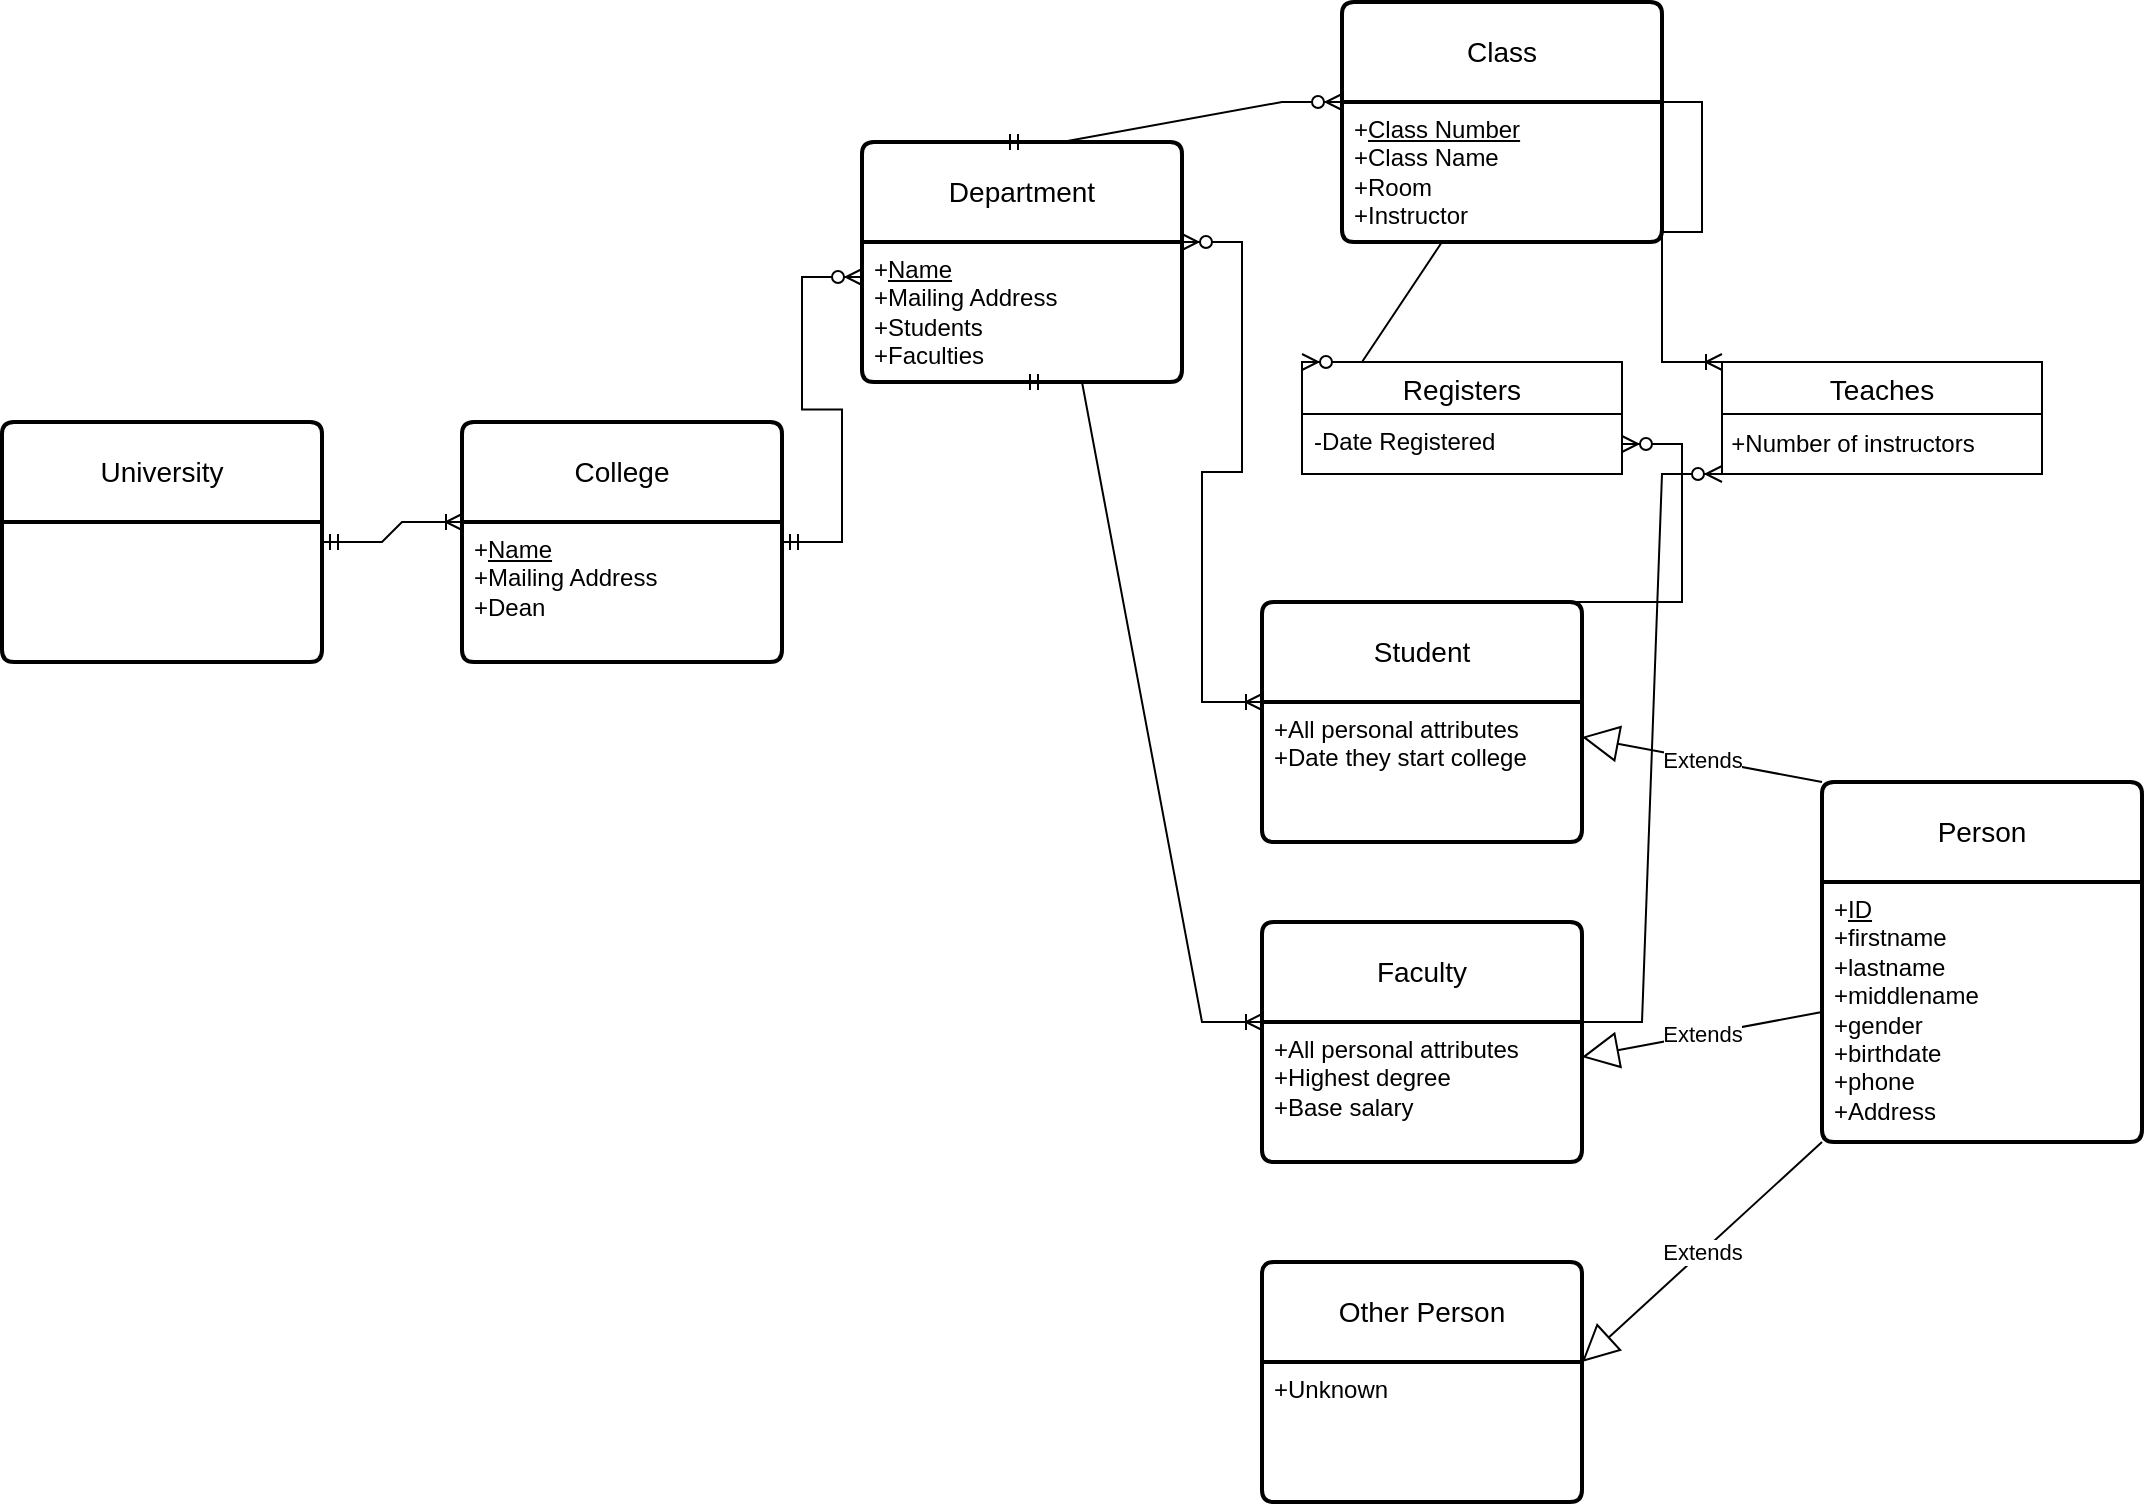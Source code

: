 <mxfile version="26.0.11">
  <diagram id="R2lEEEUBdFMjLlhIrx00" name="Page-1">
    <mxGraphModel dx="1723" dy="557" grid="1" gridSize="10" guides="1" tooltips="1" connect="1" arrows="1" fold="1" page="1" pageScale="1" pageWidth="850" pageHeight="1100" math="0" shadow="0" extFonts="Permanent Marker^https://fonts.googleapis.com/css?family=Permanent+Marker">
      <root>
        <mxCell id="0" />
        <mxCell id="1" parent="0" />
        <mxCell id="057fz5_wYRBVaj5TBd05-1" value="University" style="swimlane;childLayout=stackLayout;horizontal=1;startSize=50;horizontalStack=0;rounded=1;fontSize=14;fontStyle=0;strokeWidth=2;resizeParent=0;resizeLast=1;shadow=0;dashed=0;align=center;arcSize=4;whiteSpace=wrap;html=1;" vertex="1" parent="1">
          <mxGeometry x="-150" y="220" width="160" height="120" as="geometry" />
        </mxCell>
        <mxCell id="057fz5_wYRBVaj5TBd05-5" value="College" style="swimlane;childLayout=stackLayout;horizontal=1;startSize=50;horizontalStack=0;rounded=1;fontSize=14;fontStyle=0;strokeWidth=2;resizeParent=0;resizeLast=1;shadow=0;dashed=0;align=center;arcSize=4;whiteSpace=wrap;html=1;" vertex="1" parent="1">
          <mxGeometry x="80" y="220" width="160" height="120" as="geometry" />
        </mxCell>
        <mxCell id="057fz5_wYRBVaj5TBd05-6" value="+&lt;u&gt;Name&lt;/u&gt;&lt;br&gt;+Mailing Address&lt;br&gt;+Dean" style="align=left;strokeColor=none;fillColor=none;spacingLeft=4;fontSize=12;verticalAlign=top;resizable=0;rotatable=0;part=1;html=1;" vertex="1" parent="057fz5_wYRBVaj5TBd05-5">
          <mxGeometry y="50" width="160" height="70" as="geometry" />
        </mxCell>
        <mxCell id="057fz5_wYRBVaj5TBd05-10" value="Department" style="swimlane;childLayout=stackLayout;horizontal=1;startSize=50;horizontalStack=0;rounded=1;fontSize=14;fontStyle=0;strokeWidth=2;resizeParent=0;resizeLast=1;shadow=0;dashed=0;align=center;arcSize=4;whiteSpace=wrap;html=1;" vertex="1" parent="1">
          <mxGeometry x="280" y="80" width="160" height="120" as="geometry" />
        </mxCell>
        <mxCell id="057fz5_wYRBVaj5TBd05-11" value="+&lt;u&gt;Name&lt;/u&gt;&lt;br&gt;+Mailing Address&lt;br&gt;+Students&lt;div&gt;+Faculties&lt;/div&gt;" style="align=left;strokeColor=none;fillColor=none;spacingLeft=4;fontSize=12;verticalAlign=top;resizable=0;rotatable=0;part=1;html=1;" vertex="1" parent="057fz5_wYRBVaj5TBd05-10">
          <mxGeometry y="50" width="160" height="70" as="geometry" />
        </mxCell>
        <mxCell id="057fz5_wYRBVaj5TBd05-12" value="" style="edgeStyle=entityRelationEdgeStyle;fontSize=12;html=1;endArrow=ERzeroToMany;startArrow=ERmandOne;rounded=0;entryX=0;entryY=0.25;entryDx=0;entryDy=0;" edge="1" parent="1" target="057fz5_wYRBVaj5TBd05-11">
          <mxGeometry width="100" height="100" relative="1" as="geometry">
            <mxPoint x="240" y="280" as="sourcePoint" />
            <mxPoint x="340" y="180" as="targetPoint" />
          </mxGeometry>
        </mxCell>
        <mxCell id="057fz5_wYRBVaj5TBd05-13" value="" style="edgeStyle=entityRelationEdgeStyle;fontSize=12;html=1;endArrow=ERoneToMany;startArrow=ERmandOne;rounded=0;entryX=0;entryY=0;entryDx=0;entryDy=0;" edge="1" parent="1" target="057fz5_wYRBVaj5TBd05-6">
          <mxGeometry width="100" height="100" relative="1" as="geometry">
            <mxPoint x="10" y="280" as="sourcePoint" />
            <mxPoint x="110" y="180" as="targetPoint" />
          </mxGeometry>
        </mxCell>
        <mxCell id="057fz5_wYRBVaj5TBd05-14" value="Faculty" style="swimlane;childLayout=stackLayout;horizontal=1;startSize=50;horizontalStack=0;rounded=1;fontSize=14;fontStyle=0;strokeWidth=2;resizeParent=0;resizeLast=1;shadow=0;dashed=0;align=center;arcSize=4;whiteSpace=wrap;html=1;" vertex="1" parent="1">
          <mxGeometry x="480" y="470" width="160" height="120" as="geometry" />
        </mxCell>
        <mxCell id="057fz5_wYRBVaj5TBd05-15" value="+All personal attributes&lt;div&gt;+Highest degree&lt;/div&gt;&lt;div&gt;+Base salary&lt;/div&gt;" style="align=left;strokeColor=none;fillColor=none;spacingLeft=4;fontSize=12;verticalAlign=top;resizable=0;rotatable=0;part=1;html=1;" vertex="1" parent="057fz5_wYRBVaj5TBd05-14">
          <mxGeometry y="50" width="160" height="70" as="geometry" />
        </mxCell>
        <mxCell id="057fz5_wYRBVaj5TBd05-17" value="" style="edgeStyle=entityRelationEdgeStyle;fontSize=12;html=1;endArrow=ERoneToMany;startArrow=ERmandOne;rounded=0;exitX=0.5;exitY=1;exitDx=0;exitDy=0;entryX=0;entryY=0;entryDx=0;entryDy=0;" edge="1" parent="1" source="057fz5_wYRBVaj5TBd05-11" target="057fz5_wYRBVaj5TBd05-15">
          <mxGeometry width="100" height="100" relative="1" as="geometry">
            <mxPoint x="440" y="140" as="sourcePoint" />
            <mxPoint x="540" y="40" as="targetPoint" />
            <Array as="points">
              <mxPoint x="360" y="220" />
            </Array>
          </mxGeometry>
        </mxCell>
        <mxCell id="057fz5_wYRBVaj5TBd05-18" value="Student" style="swimlane;childLayout=stackLayout;horizontal=1;startSize=50;horizontalStack=0;rounded=1;fontSize=14;fontStyle=0;strokeWidth=2;resizeParent=0;resizeLast=1;shadow=0;dashed=0;align=center;arcSize=4;whiteSpace=wrap;html=1;" vertex="1" parent="1">
          <mxGeometry x="480" y="310" width="160" height="120" as="geometry" />
        </mxCell>
        <mxCell id="057fz5_wYRBVaj5TBd05-19" value="+All personal attributes&lt;div&gt;+Date they start college&lt;/div&gt;" style="align=left;strokeColor=none;fillColor=none;spacingLeft=4;fontSize=12;verticalAlign=top;resizable=0;rotatable=0;part=1;html=1;" vertex="1" parent="057fz5_wYRBVaj5TBd05-18">
          <mxGeometry y="50" width="160" height="70" as="geometry" />
        </mxCell>
        <mxCell id="057fz5_wYRBVaj5TBd05-20" value="" style="edgeStyle=entityRelationEdgeStyle;fontSize=12;html=1;endArrow=ERoneToMany;startArrow=ERzeroToMany;rounded=0;entryX=0;entryY=0;entryDx=0;entryDy=0;" edge="1" parent="1" target="057fz5_wYRBVaj5TBd05-19">
          <mxGeometry width="100" height="100" relative="1" as="geometry">
            <mxPoint x="440" y="130" as="sourcePoint" />
            <mxPoint x="540" y="30" as="targetPoint" />
          </mxGeometry>
        </mxCell>
        <mxCell id="057fz5_wYRBVaj5TBd05-21" value="Class" style="swimlane;childLayout=stackLayout;horizontal=1;startSize=50;horizontalStack=0;rounded=1;fontSize=14;fontStyle=0;strokeWidth=2;resizeParent=0;resizeLast=1;shadow=0;dashed=0;align=center;arcSize=4;whiteSpace=wrap;html=1;" vertex="1" parent="1">
          <mxGeometry x="520" y="10" width="160" height="120" as="geometry" />
        </mxCell>
        <mxCell id="057fz5_wYRBVaj5TBd05-22" value="+&lt;u&gt;Class Number&lt;/u&gt;&lt;br&gt;+Class Name&lt;br&gt;+Room&lt;div&gt;+Instructor&lt;/div&gt;" style="align=left;strokeColor=none;fillColor=none;spacingLeft=4;fontSize=12;verticalAlign=top;resizable=0;rotatable=0;part=1;html=1;" vertex="1" parent="057fz5_wYRBVaj5TBd05-21">
          <mxGeometry y="50" width="160" height="70" as="geometry" />
        </mxCell>
        <mxCell id="057fz5_wYRBVaj5TBd05-26" value="" style="edgeStyle=entityRelationEdgeStyle;fontSize=12;html=1;endArrow=ERzeroToMany;startArrow=ERmandOne;rounded=0;entryX=0;entryY=0;entryDx=0;entryDy=0;" edge="1" parent="1" target="057fz5_wYRBVaj5TBd05-22">
          <mxGeometry width="100" height="100" relative="1" as="geometry">
            <mxPoint x="350" y="80" as="sourcePoint" />
            <mxPoint x="450" y="-20" as="targetPoint" />
          </mxGeometry>
        </mxCell>
        <mxCell id="057fz5_wYRBVaj5TBd05-32" value="" style="edgeStyle=entityRelationEdgeStyle;fontSize=12;html=1;endArrow=ERzeroToMany;endFill=1;rounded=0;entryX=0;entryY=1;entryDx=0;entryDy=0;exitX=1;exitY=0;exitDx=0;exitDy=0;" edge="1" parent="1" source="057fz5_wYRBVaj5TBd05-15" target="057fz5_wYRBVaj5TBd05-38">
          <mxGeometry width="100" height="100" relative="1" as="geometry">
            <mxPoint x="640" y="450" as="sourcePoint" />
            <mxPoint x="710.0" y="275" as="targetPoint" />
          </mxGeometry>
        </mxCell>
        <mxCell id="057fz5_wYRBVaj5TBd05-33" value="" style="edgeStyle=entityRelationEdgeStyle;fontSize=12;html=1;endArrow=ERoneToMany;rounded=0;entryX=0;entryY=0;entryDx=0;entryDy=0;" edge="1" parent="1" target="057fz5_wYRBVaj5TBd05-38">
          <mxGeometry width="100" height="100" relative="1" as="geometry">
            <mxPoint x="670" y="60" as="sourcePoint" />
            <mxPoint x="680.0" y="260" as="targetPoint" />
          </mxGeometry>
        </mxCell>
        <mxCell id="057fz5_wYRBVaj5TBd05-38" value="Teaches" style="swimlane;fontStyle=0;childLayout=stackLayout;horizontal=1;startSize=26;horizontalStack=0;resizeParent=1;resizeParentMax=0;resizeLast=0;collapsible=1;marginBottom=0;align=center;fontSize=14;" vertex="1" parent="1">
          <mxGeometry x="710" y="190" width="160" height="56" as="geometry" />
        </mxCell>
        <mxCell id="057fz5_wYRBVaj5TBd05-42" value="Registers" style="swimlane;fontStyle=0;childLayout=stackLayout;horizontal=1;startSize=26;horizontalStack=0;resizeParent=1;resizeParentMax=0;resizeLast=0;collapsible=1;marginBottom=0;align=center;fontSize=14;" vertex="1" parent="1">
          <mxGeometry x="500" y="190" width="160" height="56" as="geometry" />
        </mxCell>
        <mxCell id="057fz5_wYRBVaj5TBd05-46" value="" style="edgeStyle=entityRelationEdgeStyle;fontSize=12;html=1;endArrow=ERzeroToMany;endFill=1;rounded=0;" edge="1" parent="057fz5_wYRBVaj5TBd05-42" target="057fz5_wYRBVaj5TBd05-43">
          <mxGeometry width="100" height="100" relative="1" as="geometry">
            <mxPoint x="60" y="120" as="sourcePoint" />
            <mxPoint x="160" y="20" as="targetPoint" />
          </mxGeometry>
        </mxCell>
        <mxCell id="057fz5_wYRBVaj5TBd05-43" value="-Date Registered" style="text;strokeColor=none;fillColor=none;spacingLeft=4;spacingRight=4;overflow=hidden;rotatable=0;points=[[0,0.5],[1,0.5]];portConstraint=eastwest;fontSize=12;whiteSpace=wrap;html=1;" vertex="1" parent="057fz5_wYRBVaj5TBd05-42">
          <mxGeometry y="26" width="160" height="30" as="geometry" />
        </mxCell>
        <mxCell id="057fz5_wYRBVaj5TBd05-47" value="" style="edgeStyle=entityRelationEdgeStyle;fontSize=12;html=1;endArrow=ERzeroToMany;endFill=1;rounded=0;entryX=0;entryY=0;entryDx=0;entryDy=0;exitX=0.5;exitY=1;exitDx=0;exitDy=0;" edge="1" parent="1" source="057fz5_wYRBVaj5TBd05-22" target="057fz5_wYRBVaj5TBd05-42">
          <mxGeometry width="100" height="100" relative="1" as="geometry">
            <mxPoint x="600" y="130" as="sourcePoint" />
            <mxPoint x="690" y="80" as="targetPoint" />
            <Array as="points">
              <mxPoint x="580" y="170" />
            </Array>
          </mxGeometry>
        </mxCell>
        <mxCell id="057fz5_wYRBVaj5TBd05-48" value="Person" style="swimlane;childLayout=stackLayout;horizontal=1;startSize=50;horizontalStack=0;rounded=1;fontSize=14;fontStyle=0;strokeWidth=2;resizeParent=0;resizeLast=1;shadow=0;dashed=0;align=center;arcSize=4;whiteSpace=wrap;html=1;" vertex="1" parent="1">
          <mxGeometry x="760" y="400" width="160" height="180" as="geometry" />
        </mxCell>
        <mxCell id="057fz5_wYRBVaj5TBd05-49" value="+&lt;u&gt;ID&lt;/u&gt;&lt;div&gt;+firstname&lt;/div&gt;&lt;div&gt;+lastname&lt;/div&gt;&lt;div&gt;+middlename&lt;/div&gt;&lt;div&gt;+gender&lt;/div&gt;&lt;div&gt;+birthdate&lt;/div&gt;&lt;div&gt;+phone&lt;/div&gt;&lt;div&gt;+Address&lt;/div&gt;" style="align=left;strokeColor=none;fillColor=none;spacingLeft=4;fontSize=12;verticalAlign=top;resizable=0;rotatable=0;part=1;html=1;" vertex="1" parent="057fz5_wYRBVaj5TBd05-48">
          <mxGeometry y="50" width="160" height="130" as="geometry" />
        </mxCell>
        <mxCell id="057fz5_wYRBVaj5TBd05-52" value="Other Person" style="swimlane;childLayout=stackLayout;horizontal=1;startSize=50;horizontalStack=0;rounded=1;fontSize=14;fontStyle=0;strokeWidth=2;resizeParent=0;resizeLast=1;shadow=0;dashed=0;align=center;arcSize=4;whiteSpace=wrap;html=1;" vertex="1" parent="1">
          <mxGeometry x="480" y="640" width="160" height="120" as="geometry" />
        </mxCell>
        <mxCell id="057fz5_wYRBVaj5TBd05-53" value="+Unknown" style="align=left;strokeColor=none;fillColor=none;spacingLeft=4;fontSize=12;verticalAlign=top;resizable=0;rotatable=0;part=1;html=1;" vertex="1" parent="057fz5_wYRBVaj5TBd05-52">
          <mxGeometry y="50" width="160" height="70" as="geometry" />
        </mxCell>
        <mxCell id="057fz5_wYRBVaj5TBd05-54" value="Extends" style="endArrow=block;endSize=16;endFill=0;html=1;rounded=0;exitX=0;exitY=1;exitDx=0;exitDy=0;entryX=1;entryY=0;entryDx=0;entryDy=0;" edge="1" parent="1" source="057fz5_wYRBVaj5TBd05-49" target="057fz5_wYRBVaj5TBd05-53">
          <mxGeometry width="160" relative="1" as="geometry">
            <mxPoint x="720" y="530" as="sourcePoint" />
            <mxPoint x="690" y="670" as="targetPoint" />
          </mxGeometry>
        </mxCell>
        <mxCell id="057fz5_wYRBVaj5TBd05-55" value="Extends" style="endArrow=block;endSize=16;endFill=0;html=1;rounded=0;exitX=0;exitY=0.5;exitDx=0;exitDy=0;entryX=1;entryY=0.25;entryDx=0;entryDy=0;" edge="1" parent="1" source="057fz5_wYRBVaj5TBd05-49" target="057fz5_wYRBVaj5TBd05-15">
          <mxGeometry width="160" relative="1" as="geometry">
            <mxPoint x="750" y="520" as="sourcePoint" />
            <mxPoint x="630" y="630" as="targetPoint" />
          </mxGeometry>
        </mxCell>
        <mxCell id="057fz5_wYRBVaj5TBd05-56" value="Extends" style="endArrow=block;endSize=16;endFill=0;html=1;rounded=0;exitX=0;exitY=0;exitDx=0;exitDy=0;entryX=1;entryY=0.25;entryDx=0;entryDy=0;" edge="1" parent="1" source="057fz5_wYRBVaj5TBd05-48" target="057fz5_wYRBVaj5TBd05-19">
          <mxGeometry width="160" relative="1" as="geometry">
            <mxPoint x="740" y="420" as="sourcePoint" />
            <mxPoint x="620" y="443" as="targetPoint" />
          </mxGeometry>
        </mxCell>
        <mxCell id="057fz5_wYRBVaj5TBd05-58" value="+Number of instructors" style="text;html=1;align=center;verticalAlign=middle;resizable=0;points=[];autosize=1;strokeColor=none;fillColor=none;" vertex="1" parent="1">
          <mxGeometry x="700" y="216" width="150" height="30" as="geometry" />
        </mxCell>
      </root>
    </mxGraphModel>
  </diagram>
</mxfile>
